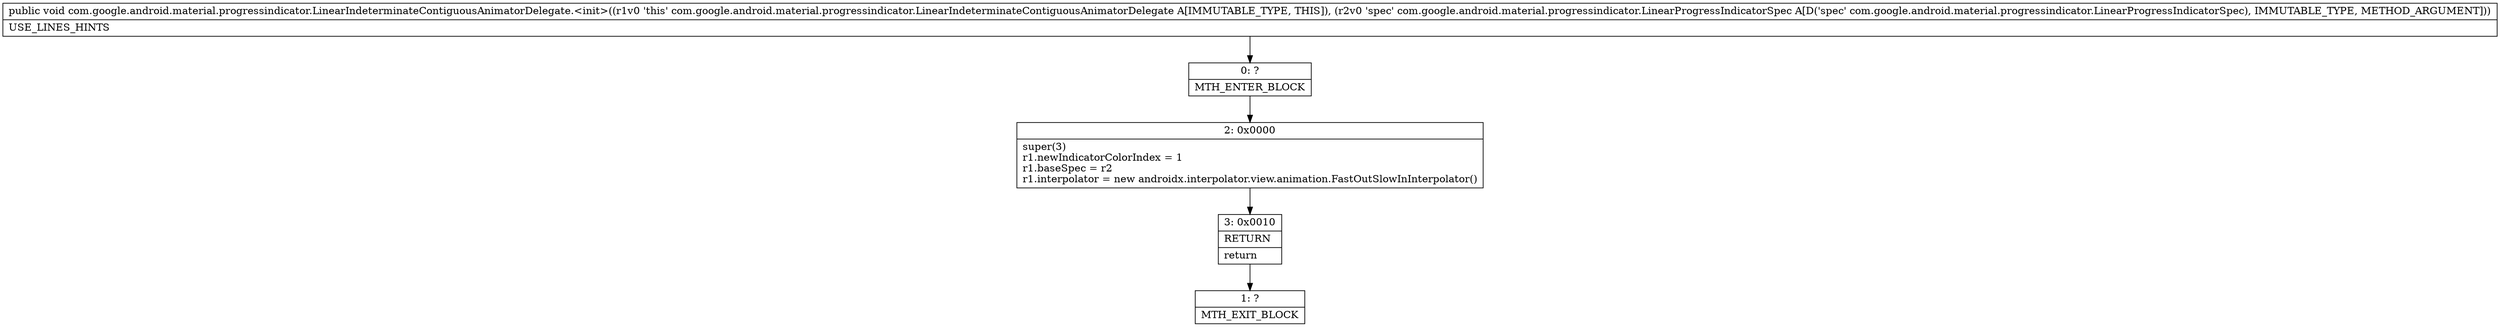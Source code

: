 digraph "CFG forcom.google.android.material.progressindicator.LinearIndeterminateContiguousAnimatorDelegate.\<init\>(Lcom\/google\/android\/material\/progressindicator\/LinearProgressIndicatorSpec;)V" {
Node_0 [shape=record,label="{0\:\ ?|MTH_ENTER_BLOCK\l}"];
Node_2 [shape=record,label="{2\:\ 0x0000|super(3)\lr1.newIndicatorColorIndex = 1\lr1.baseSpec = r2\lr1.interpolator = new androidx.interpolator.view.animation.FastOutSlowInInterpolator()\l}"];
Node_3 [shape=record,label="{3\:\ 0x0010|RETURN\l|return\l}"];
Node_1 [shape=record,label="{1\:\ ?|MTH_EXIT_BLOCK\l}"];
MethodNode[shape=record,label="{public void com.google.android.material.progressindicator.LinearIndeterminateContiguousAnimatorDelegate.\<init\>((r1v0 'this' com.google.android.material.progressindicator.LinearIndeterminateContiguousAnimatorDelegate A[IMMUTABLE_TYPE, THIS]), (r2v0 'spec' com.google.android.material.progressindicator.LinearProgressIndicatorSpec A[D('spec' com.google.android.material.progressindicator.LinearProgressIndicatorSpec), IMMUTABLE_TYPE, METHOD_ARGUMENT]))  | USE_LINES_HINTS\l}"];
MethodNode -> Node_0;Node_0 -> Node_2;
Node_2 -> Node_3;
Node_3 -> Node_1;
}

